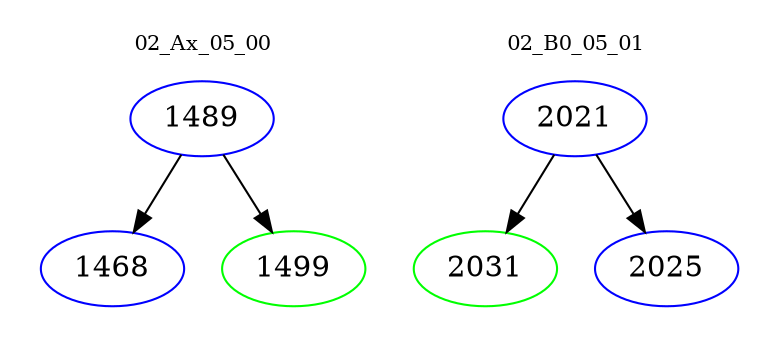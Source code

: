 digraph{
subgraph cluster_0 {
color = white
label = "02_Ax_05_00";
fontsize=10;
T0_1489 [label="1489", color="blue"]
T0_1489 -> T0_1468 [color="black"]
T0_1468 [label="1468", color="blue"]
T0_1489 -> T0_1499 [color="black"]
T0_1499 [label="1499", color="green"]
}
subgraph cluster_1 {
color = white
label = "02_B0_05_01";
fontsize=10;
T1_2021 [label="2021", color="blue"]
T1_2021 -> T1_2031 [color="black"]
T1_2031 [label="2031", color="green"]
T1_2021 -> T1_2025 [color="black"]
T1_2025 [label="2025", color="blue"]
}
}
